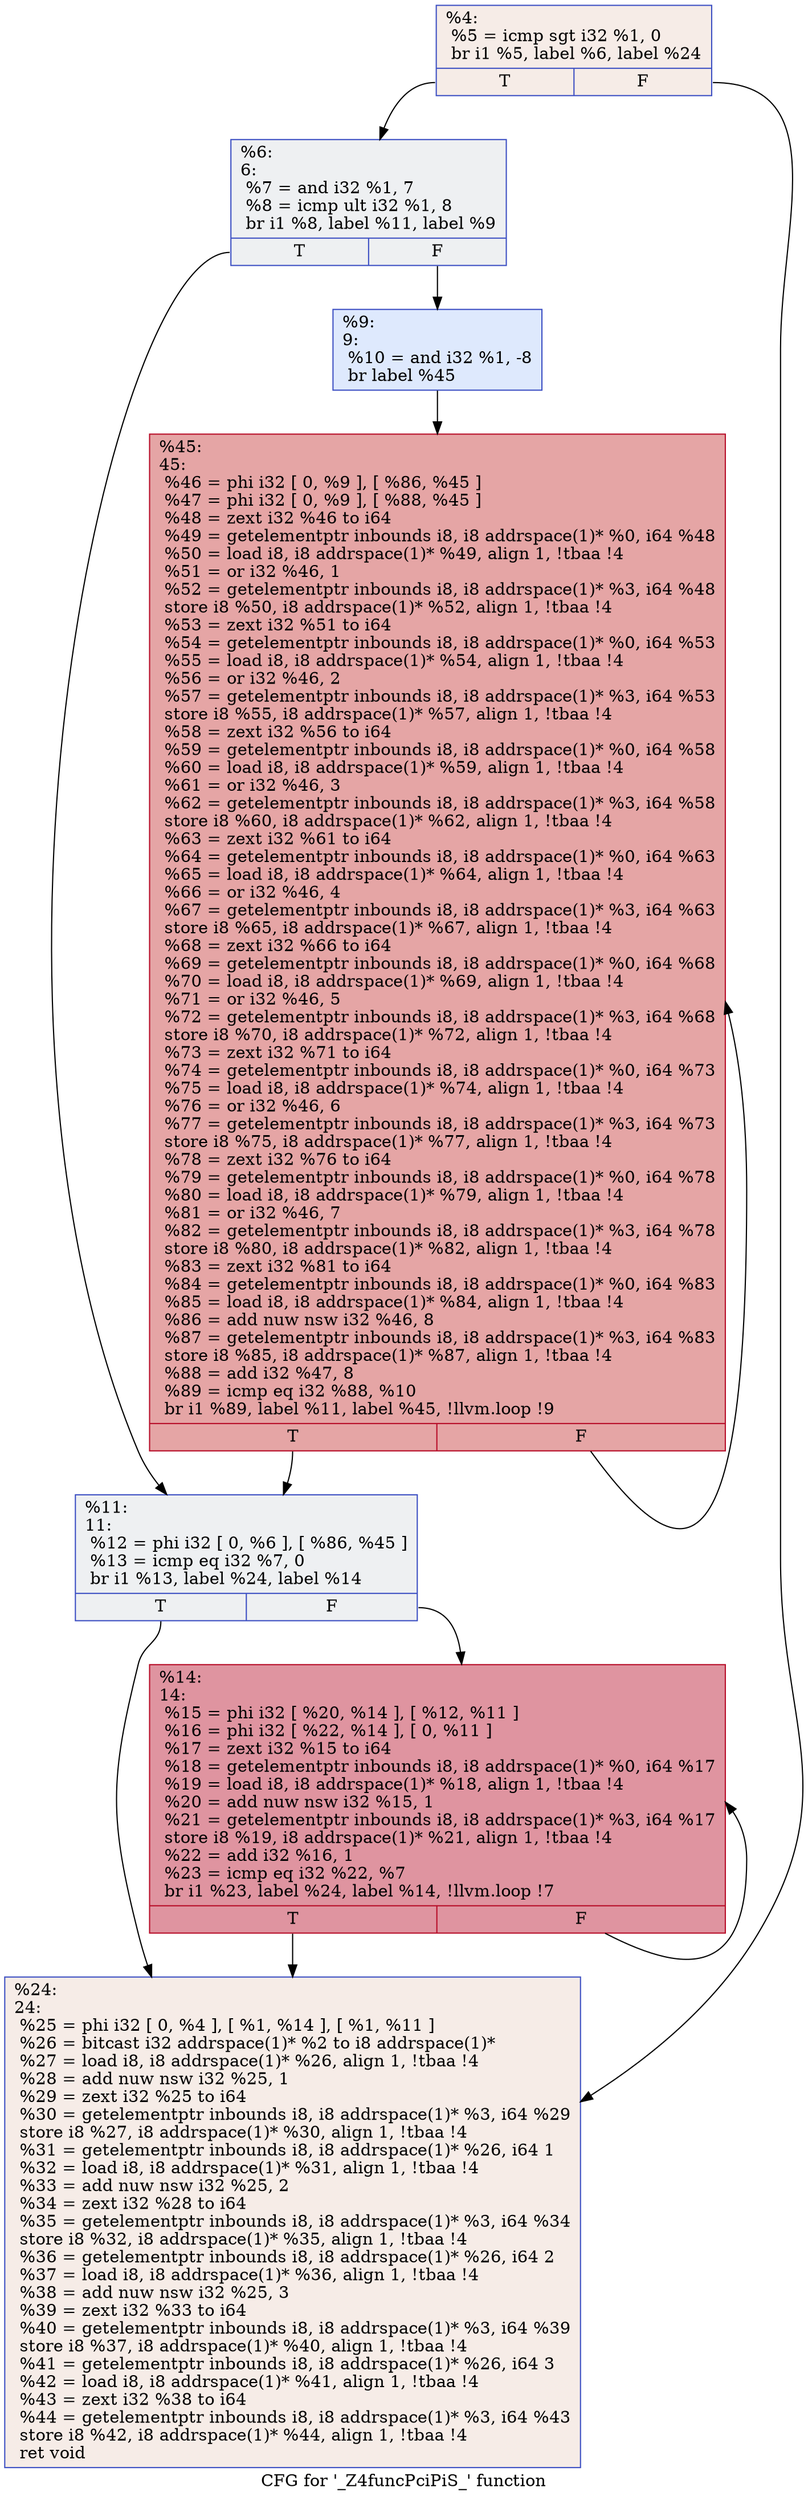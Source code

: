 digraph "CFG for '_Z4funcPciPiS_' function" {
	label="CFG for '_Z4funcPciPiS_' function";

	Node0x633dd30 [shape=record,color="#3d50c3ff", style=filled, fillcolor="#ead5c970",label="{%4:\l  %5 = icmp sgt i32 %1, 0\l  br i1 %5, label %6, label %24\l|{<s0>T|<s1>F}}"];
	Node0x633dd30:s0 -> Node0x633dce0;
	Node0x633dd30:s1 -> Node0x633e4b0;
	Node0x633dce0 [shape=record,color="#3d50c3ff", style=filled, fillcolor="#d9dce170",label="{%6:\l6:                                                \l  %7 = and i32 %1, 7\l  %8 = icmp ult i32 %1, 8\l  br i1 %8, label %11, label %9\l|{<s0>T|<s1>F}}"];
	Node0x633dce0:s0 -> Node0x633ddc0;
	Node0x633dce0:s1 -> Node0x633e800;
	Node0x633e800 [shape=record,color="#3d50c3ff", style=filled, fillcolor="#b5cdfa70",label="{%9:\l9:                                                \l  %10 = and i32 %1, -8\l  br label %45\l}"];
	Node0x633e800 -> Node0x633ea00;
	Node0x633ddc0 [shape=record,color="#3d50c3ff", style=filled, fillcolor="#d9dce170",label="{%11:\l11:                                               \l  %12 = phi i32 [ 0, %6 ], [ %86, %45 ]\l  %13 = icmp eq i32 %7, 0\l  br i1 %13, label %24, label %14\l|{<s0>T|<s1>F}}"];
	Node0x633ddc0:s0 -> Node0x633e4b0;
	Node0x633ddc0:s1 -> Node0x633ec30;
	Node0x633ec30 [shape=record,color="#b70d28ff", style=filled, fillcolor="#b70d2870",label="{%14:\l14:                                               \l  %15 = phi i32 [ %20, %14 ], [ %12, %11 ]\l  %16 = phi i32 [ %22, %14 ], [ 0, %11 ]\l  %17 = zext i32 %15 to i64\l  %18 = getelementptr inbounds i8, i8 addrspace(1)* %0, i64 %17\l  %19 = load i8, i8 addrspace(1)* %18, align 1, !tbaa !4\l  %20 = add nuw nsw i32 %15, 1\l  %21 = getelementptr inbounds i8, i8 addrspace(1)* %3, i64 %17\l  store i8 %19, i8 addrspace(1)* %21, align 1, !tbaa !4\l  %22 = add i32 %16, 1\l  %23 = icmp eq i32 %22, %7\l  br i1 %23, label %24, label %14, !llvm.loop !7\l|{<s0>T|<s1>F}}"];
	Node0x633ec30:s0 -> Node0x633e4b0;
	Node0x633ec30:s1 -> Node0x633ec30;
	Node0x633e4b0 [shape=record,color="#3d50c3ff", style=filled, fillcolor="#ead5c970",label="{%24:\l24:                                               \l  %25 = phi i32 [ 0, %4 ], [ %1, %14 ], [ %1, %11 ]\l  %26 = bitcast i32 addrspace(1)* %2 to i8 addrspace(1)*\l  %27 = load i8, i8 addrspace(1)* %26, align 1, !tbaa !4\l  %28 = add nuw nsw i32 %25, 1\l  %29 = zext i32 %25 to i64\l  %30 = getelementptr inbounds i8, i8 addrspace(1)* %3, i64 %29\l  store i8 %27, i8 addrspace(1)* %30, align 1, !tbaa !4\l  %31 = getelementptr inbounds i8, i8 addrspace(1)* %26, i64 1\l  %32 = load i8, i8 addrspace(1)* %31, align 1, !tbaa !4\l  %33 = add nuw nsw i32 %25, 2\l  %34 = zext i32 %28 to i64\l  %35 = getelementptr inbounds i8, i8 addrspace(1)* %3, i64 %34\l  store i8 %32, i8 addrspace(1)* %35, align 1, !tbaa !4\l  %36 = getelementptr inbounds i8, i8 addrspace(1)* %26, i64 2\l  %37 = load i8, i8 addrspace(1)* %36, align 1, !tbaa !4\l  %38 = add nuw nsw i32 %25, 3\l  %39 = zext i32 %33 to i64\l  %40 = getelementptr inbounds i8, i8 addrspace(1)* %3, i64 %39\l  store i8 %37, i8 addrspace(1)* %40, align 1, !tbaa !4\l  %41 = getelementptr inbounds i8, i8 addrspace(1)* %26, i64 3\l  %42 = load i8, i8 addrspace(1)* %41, align 1, !tbaa !4\l  %43 = zext i32 %38 to i64\l  %44 = getelementptr inbounds i8, i8 addrspace(1)* %3, i64 %43\l  store i8 %42, i8 addrspace(1)* %44, align 1, !tbaa !4\l  ret void\l}"];
	Node0x633ea00 [shape=record,color="#b70d28ff", style=filled, fillcolor="#c5333470",label="{%45:\l45:                                               \l  %46 = phi i32 [ 0, %9 ], [ %86, %45 ]\l  %47 = phi i32 [ 0, %9 ], [ %88, %45 ]\l  %48 = zext i32 %46 to i64\l  %49 = getelementptr inbounds i8, i8 addrspace(1)* %0, i64 %48\l  %50 = load i8, i8 addrspace(1)* %49, align 1, !tbaa !4\l  %51 = or i32 %46, 1\l  %52 = getelementptr inbounds i8, i8 addrspace(1)* %3, i64 %48\l  store i8 %50, i8 addrspace(1)* %52, align 1, !tbaa !4\l  %53 = zext i32 %51 to i64\l  %54 = getelementptr inbounds i8, i8 addrspace(1)* %0, i64 %53\l  %55 = load i8, i8 addrspace(1)* %54, align 1, !tbaa !4\l  %56 = or i32 %46, 2\l  %57 = getelementptr inbounds i8, i8 addrspace(1)* %3, i64 %53\l  store i8 %55, i8 addrspace(1)* %57, align 1, !tbaa !4\l  %58 = zext i32 %56 to i64\l  %59 = getelementptr inbounds i8, i8 addrspace(1)* %0, i64 %58\l  %60 = load i8, i8 addrspace(1)* %59, align 1, !tbaa !4\l  %61 = or i32 %46, 3\l  %62 = getelementptr inbounds i8, i8 addrspace(1)* %3, i64 %58\l  store i8 %60, i8 addrspace(1)* %62, align 1, !tbaa !4\l  %63 = zext i32 %61 to i64\l  %64 = getelementptr inbounds i8, i8 addrspace(1)* %0, i64 %63\l  %65 = load i8, i8 addrspace(1)* %64, align 1, !tbaa !4\l  %66 = or i32 %46, 4\l  %67 = getelementptr inbounds i8, i8 addrspace(1)* %3, i64 %63\l  store i8 %65, i8 addrspace(1)* %67, align 1, !tbaa !4\l  %68 = zext i32 %66 to i64\l  %69 = getelementptr inbounds i8, i8 addrspace(1)* %0, i64 %68\l  %70 = load i8, i8 addrspace(1)* %69, align 1, !tbaa !4\l  %71 = or i32 %46, 5\l  %72 = getelementptr inbounds i8, i8 addrspace(1)* %3, i64 %68\l  store i8 %70, i8 addrspace(1)* %72, align 1, !tbaa !4\l  %73 = zext i32 %71 to i64\l  %74 = getelementptr inbounds i8, i8 addrspace(1)* %0, i64 %73\l  %75 = load i8, i8 addrspace(1)* %74, align 1, !tbaa !4\l  %76 = or i32 %46, 6\l  %77 = getelementptr inbounds i8, i8 addrspace(1)* %3, i64 %73\l  store i8 %75, i8 addrspace(1)* %77, align 1, !tbaa !4\l  %78 = zext i32 %76 to i64\l  %79 = getelementptr inbounds i8, i8 addrspace(1)* %0, i64 %78\l  %80 = load i8, i8 addrspace(1)* %79, align 1, !tbaa !4\l  %81 = or i32 %46, 7\l  %82 = getelementptr inbounds i8, i8 addrspace(1)* %3, i64 %78\l  store i8 %80, i8 addrspace(1)* %82, align 1, !tbaa !4\l  %83 = zext i32 %81 to i64\l  %84 = getelementptr inbounds i8, i8 addrspace(1)* %0, i64 %83\l  %85 = load i8, i8 addrspace(1)* %84, align 1, !tbaa !4\l  %86 = add nuw nsw i32 %46, 8\l  %87 = getelementptr inbounds i8, i8 addrspace(1)* %3, i64 %83\l  store i8 %85, i8 addrspace(1)* %87, align 1, !tbaa !4\l  %88 = add i32 %47, 8\l  %89 = icmp eq i32 %88, %10\l  br i1 %89, label %11, label %45, !llvm.loop !9\l|{<s0>T|<s1>F}}"];
	Node0x633ea00:s0 -> Node0x633ddc0;
	Node0x633ea00:s1 -> Node0x633ea00;
}
